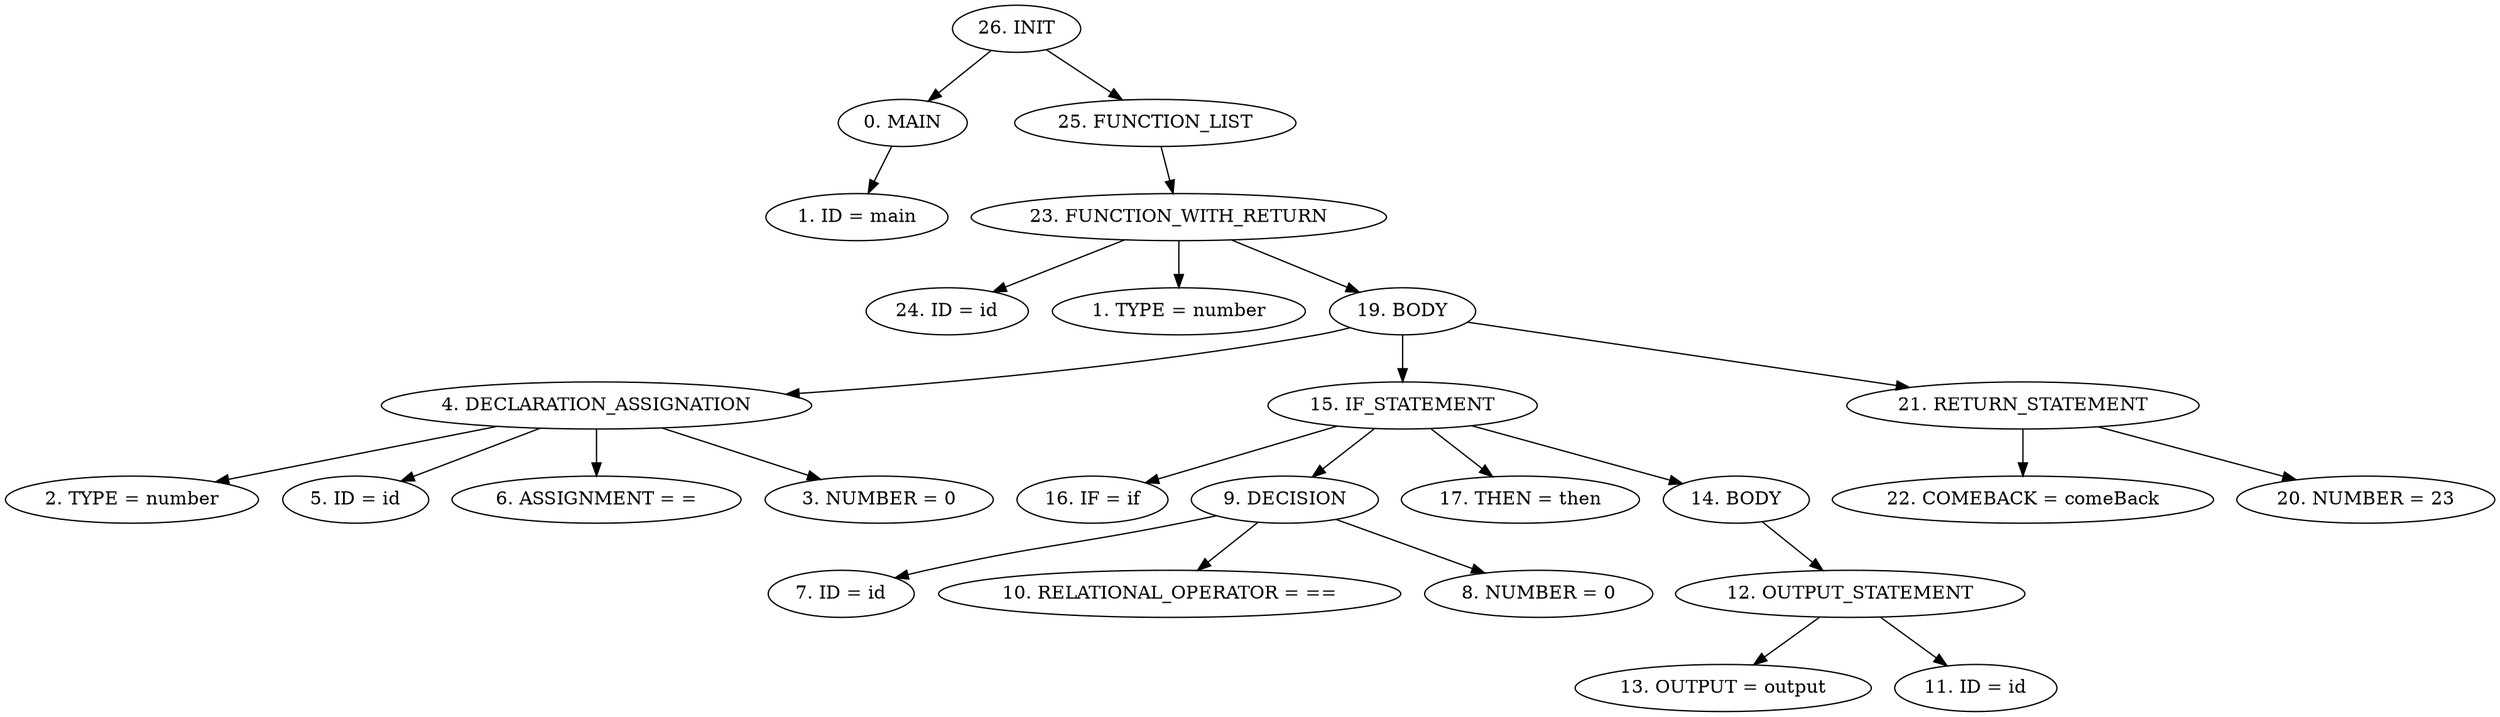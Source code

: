 digraph G {
"26. INIT"->"0. MAIN"
"0. MAIN"->"1. ID = main"
"26. INIT"->"25. FUNCTION_LIST"
"25. FUNCTION_LIST"->"23. FUNCTION_WITH_RETURN"
"23. FUNCTION_WITH_RETURN"->"24. ID = id"
"23. FUNCTION_WITH_RETURN"->"1. TYPE = number"
"23. FUNCTION_WITH_RETURN"->"19. BODY"
"19. BODY"->"4. DECLARATION_ASSIGNATION"
"4. DECLARATION_ASSIGNATION"->"2. TYPE = number"
"4. DECLARATION_ASSIGNATION"->"5. ID = id"
"4. DECLARATION_ASSIGNATION"->"6. ASSIGNMENT = ="
"4. DECLARATION_ASSIGNATION"->"3. NUMBER = 0"
"19. BODY"->"15. IF_STATEMENT"
"15. IF_STATEMENT"->"16. IF = if"
"15. IF_STATEMENT"->"9. DECISION"
"9. DECISION"->"7. ID = id"
"9. DECISION"->"10. RELATIONAL_OPERATOR = =="
"9. DECISION"->"8. NUMBER = 0"
"15. IF_STATEMENT"->"17. THEN = then"
"15. IF_STATEMENT"->"14. BODY"
"14. BODY"->"12. OUTPUT_STATEMENT"
"12. OUTPUT_STATEMENT"->"13. OUTPUT = output"
"12. OUTPUT_STATEMENT"->"11. ID = id"
"19. BODY"->"21. RETURN_STATEMENT"
"21. RETURN_STATEMENT"->"22. COMEBACK = comeBack"
"21. RETURN_STATEMENT"->"20. NUMBER = 23"


}
